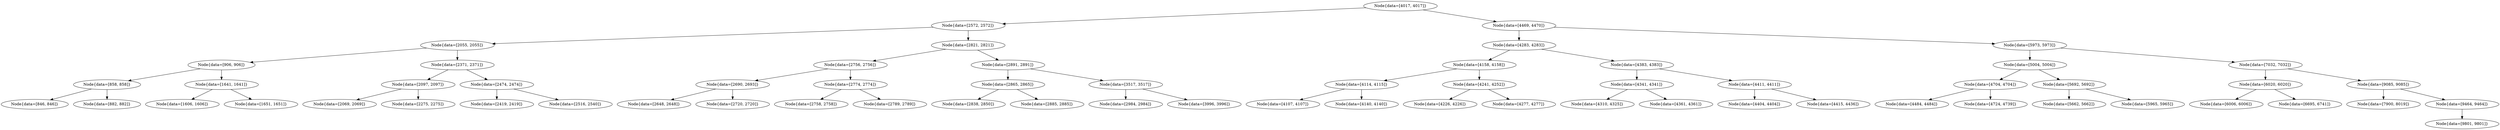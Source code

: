 digraph G{
1494342949 [label="Node{data=[4017, 4017]}"]
1494342949 -> 1837939994
1837939994 [label="Node{data=[2572, 2572]}"]
1837939994 -> 925180974
925180974 [label="Node{data=[2055, 2055]}"]
925180974 -> 1751171072
1751171072 [label="Node{data=[906, 906]}"]
1751171072 -> 1062195420
1062195420 [label="Node{data=[858, 858]}"]
1062195420 -> 925097538
925097538 [label="Node{data=[846, 846]}"]
1062195420 -> 691636444
691636444 [label="Node{data=[882, 882]}"]
1751171072 -> 1203187003
1203187003 [label="Node{data=[1641, 1641]}"]
1203187003 -> 104844321
104844321 [label="Node{data=[1606, 1606]}"]
1203187003 -> 801620842
801620842 [label="Node{data=[1651, 1651]}"]
925180974 -> 1247658278
1247658278 [label="Node{data=[2371, 2371]}"]
1247658278 -> 889054115
889054115 [label="Node{data=[2097, 2097]}"]
889054115 -> 1289453529
1289453529 [label="Node{data=[2069, 2069]}"]
889054115 -> 1570126267
1570126267 [label="Node{data=[2275, 2275]}"]
1247658278 -> 2036762590
2036762590 [label="Node{data=[2474, 2474]}"]
2036762590 -> 576557994
576557994 [label="Node{data=[2419, 2419]}"]
2036762590 -> 904861071
904861071 [label="Node{data=[2516, 2540]}"]
1837939994 -> 1507371368
1507371368 [label="Node{data=[2821, 2821]}"]
1507371368 -> 349015546
349015546 [label="Node{data=[2756, 2756]}"]
349015546 -> 1514376202
1514376202 [label="Node{data=[2690, 2693]}"]
1514376202 -> 390965664
390965664 [label="Node{data=[2648, 2648]}"]
1514376202 -> 188928456
188928456 [label="Node{data=[2720, 2720]}"]
349015546 -> 1939357447
1939357447 [label="Node{data=[2774, 2774]}"]
1939357447 -> 905830050
905830050 [label="Node{data=[2758, 2758]}"]
1939357447 -> 1334272276
1334272276 [label="Node{data=[2789, 2789]}"]
1507371368 -> 1389766077
1389766077 [label="Node{data=[2891, 2891]}"]
1389766077 -> 1619282151
1619282151 [label="Node{data=[2865, 2865]}"]
1619282151 -> 1003979419
1003979419 [label="Node{data=[2838, 2850]}"]
1619282151 -> 1336724276
1336724276 [label="Node{data=[2885, 2885]}"]
1389766077 -> 750052529
750052529 [label="Node{data=[3517, 3517]}"]
750052529 -> 1848988336
1848988336 [label="Node{data=[2984, 2984]}"]
750052529 -> 1769064119
1769064119 [label="Node{data=[3996, 3996]}"]
1494342949 -> 1076708806
1076708806 [label="Node{data=[4469, 4470]}"]
1076708806 -> 1261940766
1261940766 [label="Node{data=[4283, 4283]}"]
1261940766 -> 257153818
257153818 [label="Node{data=[4158, 4158]}"]
257153818 -> 1752227897
1752227897 [label="Node{data=[4114, 4115]}"]
1752227897 -> 1113168772
1113168772 [label="Node{data=[4107, 4107]}"]
1752227897 -> 882402449
882402449 [label="Node{data=[4140, 4140]}"]
257153818 -> 629334547
629334547 [label="Node{data=[4241, 4252]}"]
629334547 -> 1243393970
1243393970 [label="Node{data=[4226, 4226]}"]
629334547 -> 1142397134
1142397134 [label="Node{data=[4277, 4277]}"]
1261940766 -> 861720625
861720625 [label="Node{data=[4383, 4383]}"]
861720625 -> 24919603
24919603 [label="Node{data=[4341, 4341]}"]
24919603 -> 783446161
783446161 [label="Node{data=[4310, 4325]}"]
24919603 -> 1444629601
1444629601 [label="Node{data=[4361, 4361]}"]
861720625 -> 51626955
51626955 [label="Node{data=[4411, 4411]}"]
51626955 -> 1677654076
1677654076 [label="Node{data=[4404, 4404]}"]
51626955 -> 1584736810
1584736810 [label="Node{data=[4415, 4436]}"]
1076708806 -> 1384193473
1384193473 [label="Node{data=[5973, 5973]}"]
1384193473 -> 1334940097
1334940097 [label="Node{data=[5004, 5004]}"]
1334940097 -> 1538961175
1538961175 [label="Node{data=[4704, 4704]}"]
1538961175 -> 745138736
745138736 [label="Node{data=[4484, 4484]}"]
1538961175 -> 1994167657
1994167657 [label="Node{data=[4724, 4739]}"]
1334940097 -> 897584618
897584618 [label="Node{data=[5692, 5692]}"]
897584618 -> 994889306
994889306 [label="Node{data=[5662, 5662]}"]
897584618 -> 1477938025
1477938025 [label="Node{data=[5965, 5965]}"]
1384193473 -> 1249000159
1249000159 [label="Node{data=[7032, 7032]}"]
1249000159 -> 2133365030
2133365030 [label="Node{data=[6020, 6020]}"]
2133365030 -> 583777927
583777927 [label="Node{data=[6006, 6006]}"]
2133365030 -> 1189291380
1189291380 [label="Node{data=[6695, 6741]}"]
1249000159 -> 488397749
488397749 [label="Node{data=[9085, 9085]}"]
488397749 -> 646334609
646334609 [label="Node{data=[7900, 8019]}"]
488397749 -> 1497818432
1497818432 [label="Node{data=[9464, 9464]}"]
1497818432 -> 106013593
106013593 [label="Node{data=[9801, 9801]}"]
}